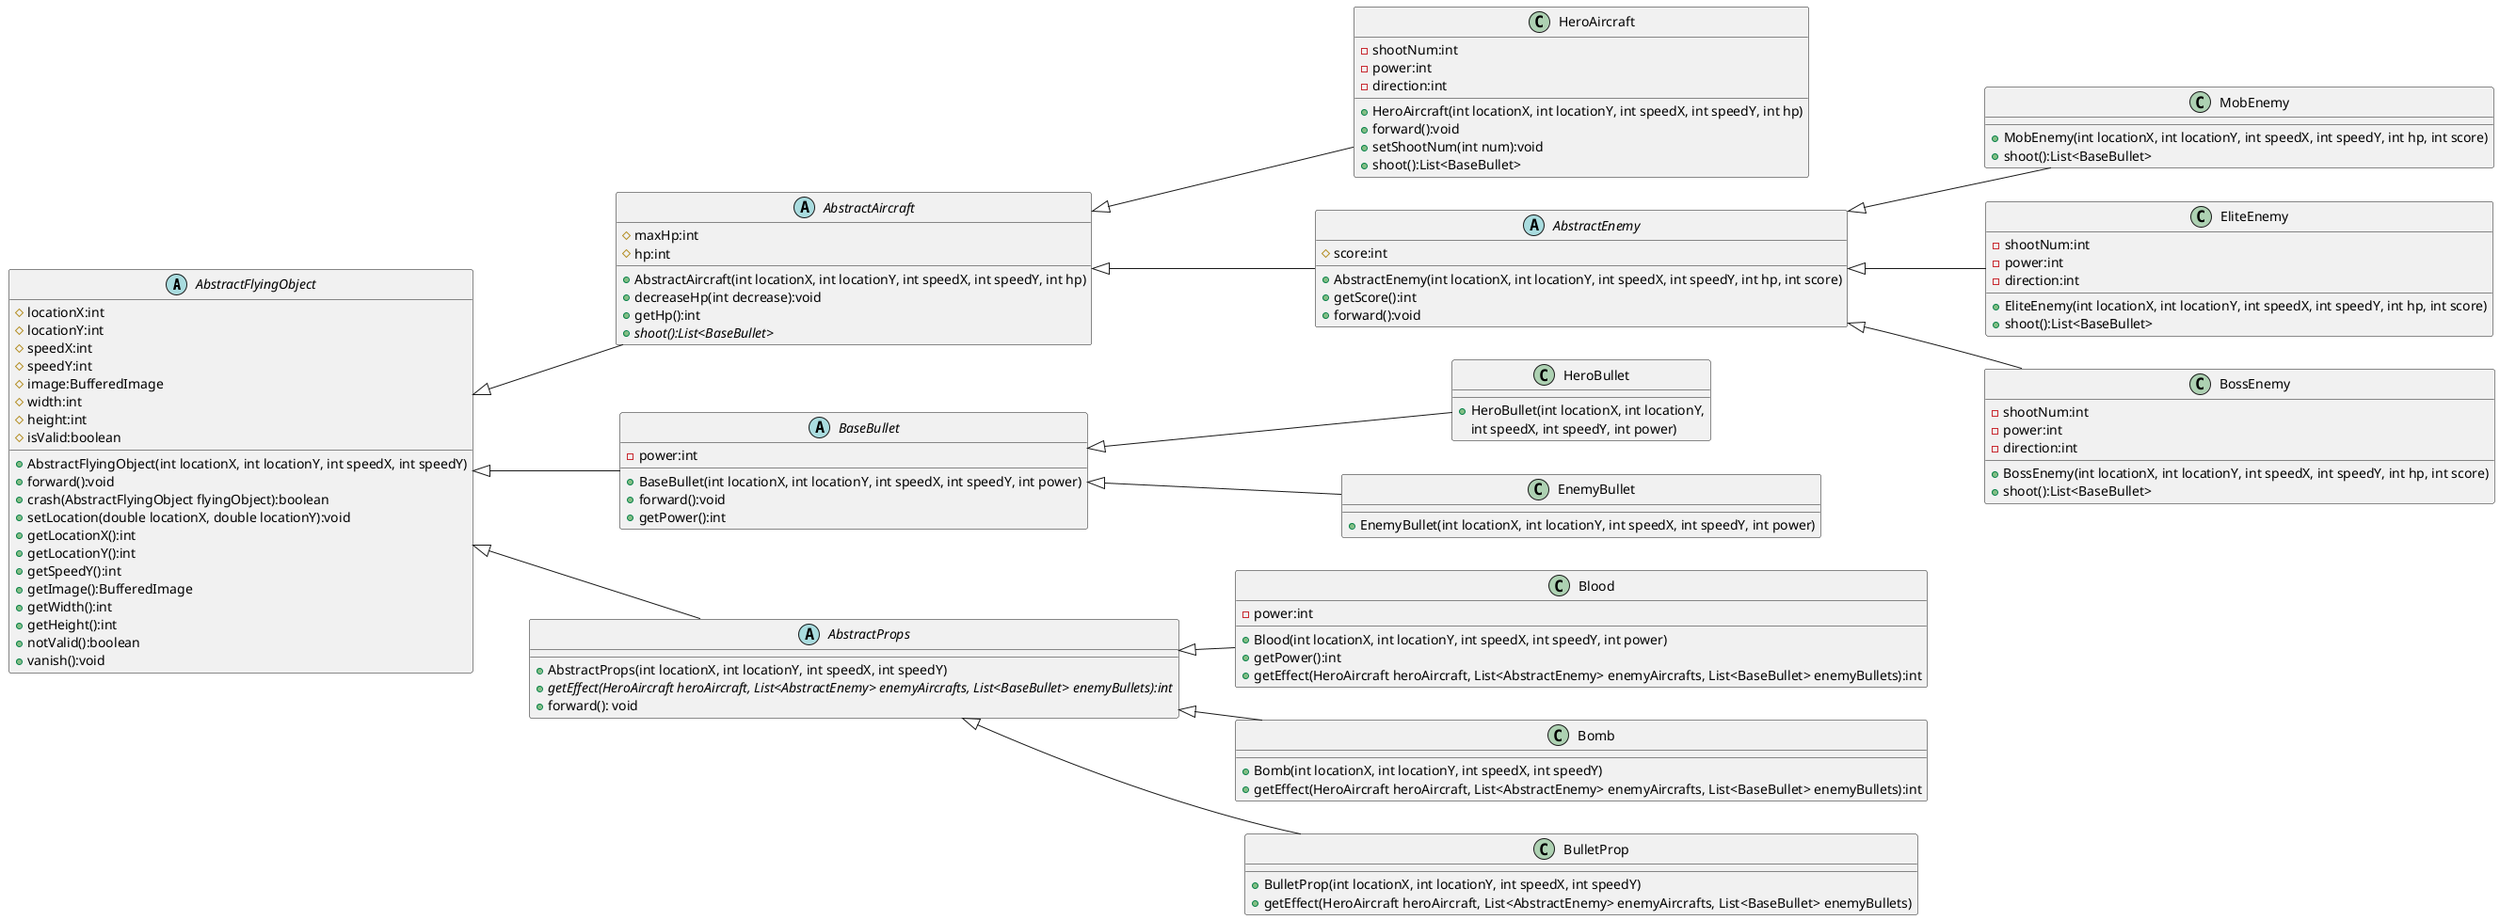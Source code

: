 @startuml
'https://plantuml.com/class-diagram
left to right direction

abstract class AbstractFlyingObject
{
    # locationX:int
    # locationY:int
    # speedX:int
    # speedY:int
    # image:BufferedImage
    # width:int
    # height:int
    # isValid:boolean

    + AbstractFlyingObject(int locationX, int locationY, int speedX, int speedY)
    + forward():void
    + crash(AbstractFlyingObject flyingObject):boolean
    + setLocation(double locationX, double locationY):void
    + getLocationX():int
    + getLocationY():int
    + getSpeedY():int
    + getImage():BufferedImage
    + getWidth():int
    + getHeight():int
    + notValid():boolean
    + vanish():void
}
abstract class AbstractAircraft
{
	# maxHp:int
    # hp:int

    + AbstractAircraft(int locationX, int locationY, int speedX, int speedY, int hp)
    + decreaseHp(int decrease):void
    + getHp():int
    + {abstract} shoot():List<BaseBullet>
 }


class HeroAircraft {
    - shootNum:int
    - power:int
    - direction:int
    + HeroAircraft(int locationX, int locationY, int speedX, int speedY, int hp)
    + forward():void
    + setShootNum(int num):void
    + shoot():List<BaseBullet>
}

AbstractAircraft <|-- HeroAircraft

abstract class AbstractEnemy
{
	# score:int
    + AbstractEnemy(int locationX, int locationY, int speedX, int speedY, int hp, int score)
    + getScore():int
    + forward():void
 }

AbstractAircraft <|-- AbstractEnemy


class MobEnemy {
    + MobEnemy(int locationX, int locationY, int speedX, int speedY, int hp, int score)
    + shoot():List<BaseBullet>
}
AbstractEnemy <|-- MobEnemy

class EliteEnemy {
       - shootNum:int
       - power:int
       - direction:int
       + EliteEnemy(int locationX, int locationY, int speedX, int speedY, int hp, int score)
       + shoot():List<BaseBullet>
}
AbstractEnemy <|-- EliteEnemy

class BossEnemy {
       - shootNum:int
       - power:int
       - direction:int
       + BossEnemy(int locationX, int locationY, int speedX, int speedY, int hp, int score)
       + shoot():List<BaseBullet>
}
AbstractEnemy <|-- BossEnemy

abstract class BaseBullet
{
    - power:int
    + BaseBullet(int locationX, int locationY, int speedX, int speedY, int power)
    + forward():void
	+ getPower():int
}

class HeroBullet {
    + HeroBullet(int locationX, int locationY,
     int speedX, int speedY, int power)
}

class EnemyBullet {
    + EnemyBullet(int locationX, int locationY, int speedX, int speedY, int power)
}

BaseBullet <|-- HeroBullet
BaseBullet <|-- EnemyBullet

abstract class AbstractProps
{
    + AbstractProps(int locationX, int locationY, int speedX, int speedY)
    + {abstract} getEffect(HeroAircraft heroAircraft, List<AbstractEnemy> enemyAircrafts, List<BaseBullet> enemyBullets):int
    + forward(): void
}

class Blood {
        - power:int
        + Blood(int locationX, int locationY, int speedX, int speedY, int power)
    	+ getPower():int
    	+ getEffect(HeroAircraft heroAircraft, List<AbstractEnemy> enemyAircrafts, List<BaseBullet> enemyBullets):int
}

class Bomb {
        + Bomb(int locationX, int locationY, int speedX, int speedY)
    	+ getEffect(HeroAircraft heroAircraft, List<AbstractEnemy> enemyAircrafts, List<BaseBullet> enemyBullets):int
}

class BulletProp {
        + BulletProp(int locationX, int locationY, int speedX, int speedY)
    	+ getEffect(HeroAircraft heroAircraft, List<AbstractEnemy> enemyAircrafts, List<BaseBullet> enemyBullets)

}

AbstractProps <|-- Blood
AbstractProps <|-- Bomb
AbstractProps <|-- BulletProp

AbstractFlyingObject <|-- AbstractAircraft
AbstractFlyingObject <|-- BaseBullet
AbstractFlyingObject <|-- AbstractProps

@enduml